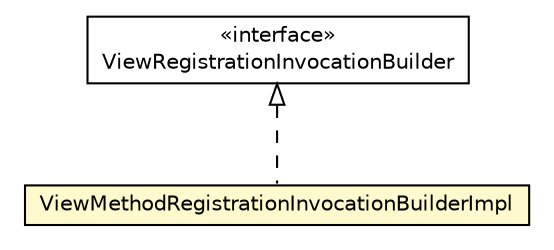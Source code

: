 #!/usr/local/bin/dot
#
# Class diagram 
# Generated by UMLGraph version 5.1 (http://www.umlgraph.org/)
#

digraph G {
	edge [fontname="Helvetica",fontsize=10,labelfontname="Helvetica",labelfontsize=10];
	node [fontname="Helvetica",fontsize=10,shape=plaintext];
	nodesep=0.25;
	ranksep=0.5;
	// org.androidtransfuse.gen.componentBuilder.ViewRegistrationInvocationBuilder
	c152491 [label=<<table title="org.androidtransfuse.gen.componentBuilder.ViewRegistrationInvocationBuilder" border="0" cellborder="1" cellspacing="0" cellpadding="2" port="p" href="./ViewRegistrationInvocationBuilder.html">
		<tr><td><table border="0" cellspacing="0" cellpadding="1">
<tr><td align="center" balign="center"> &#171;interface&#187; </td></tr>
<tr><td align="center" balign="center"> ViewRegistrationInvocationBuilder </td></tr>
		</table></td></tr>
		</table>>, fontname="Helvetica", fontcolor="black", fontsize=10.0];
	// org.androidtransfuse.gen.componentBuilder.ViewMethodRegistrationInvocationBuilderImpl
	c152514 [label=<<table title="org.androidtransfuse.gen.componentBuilder.ViewMethodRegistrationInvocationBuilderImpl" border="0" cellborder="1" cellspacing="0" cellpadding="2" port="p" bgcolor="lemonChiffon" href="./ViewMethodRegistrationInvocationBuilderImpl.html">
		<tr><td><table border="0" cellspacing="0" cellpadding="1">
<tr><td align="center" balign="center"> ViewMethodRegistrationInvocationBuilderImpl </td></tr>
		</table></td></tr>
		</table>>, fontname="Helvetica", fontcolor="black", fontsize=10.0];
	//org.androidtransfuse.gen.componentBuilder.ViewMethodRegistrationInvocationBuilderImpl implements org.androidtransfuse.gen.componentBuilder.ViewRegistrationInvocationBuilder
	c152491:p -> c152514:p [dir=back,arrowtail=empty,style=dashed];
}

